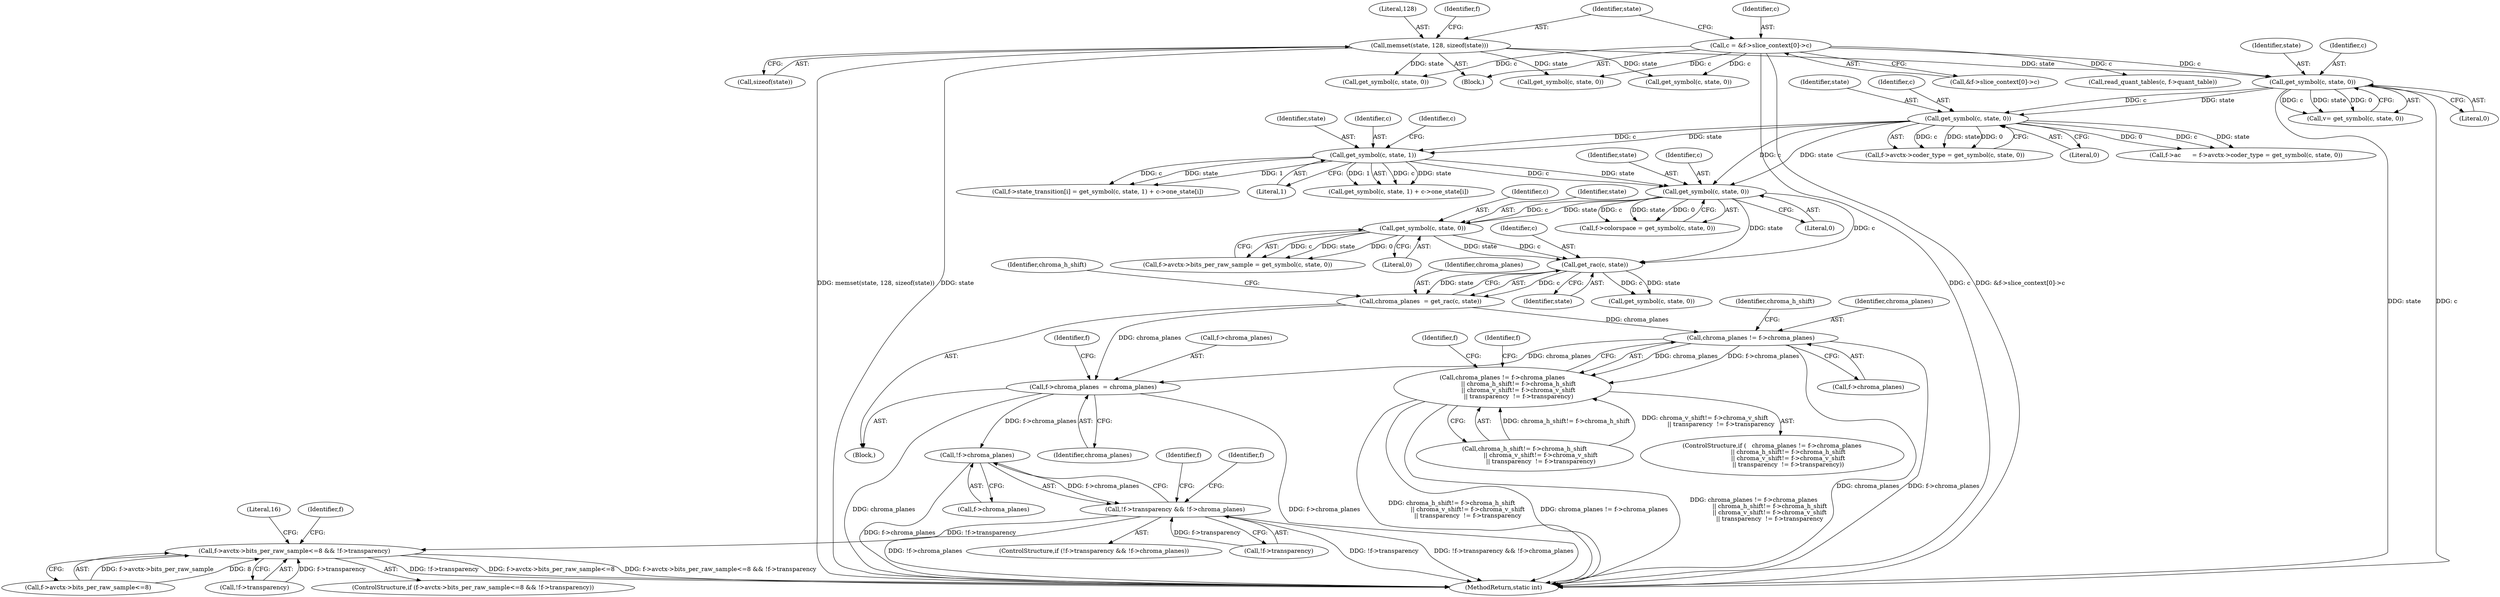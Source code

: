 digraph "0_FFmpeg_b05cd1ea7e45a836f7f6071a716c38bb30326e0f@pointer" {
"1000264" [label="(Call,chroma_planes != f->chroma_planes)"];
"1000235" [label="(Call,chroma_planes  = get_rac(c, state))"];
"1000237" [label="(Call,get_rac(c, state))"];
"1000215" [label="(Call,get_symbol(c, state, 0))"];
"1000202" [label="(Call,get_symbol(c, state, 1))"];
"1000175" [label="(Call,get_symbol(c, state, 0))"];
"1000142" [label="(Call,get_symbol(c, state, 0))"];
"1000113" [label="(Call,c = &f->slice_context[0]->c)"];
"1000123" [label="(Call,memset(state, 128, sizeof(state)))"];
"1000231" [label="(Call,get_symbol(c, state, 0))"];
"1000263" [label="(Call,chroma_planes != f->chroma_planes\n                 || chroma_h_shift!= f->chroma_h_shift\n                 || chroma_v_shift!= f->chroma_v_shift\n                 || transparency  != f->transparency)"];
"1000295" [label="(Call,f->chroma_planes  = chroma_planes)"];
"1000337" [label="(Call,!f->chroma_planes)"];
"1000332" [label="(Call,!f->transparency && !f->chroma_planes)"];
"1000367" [label="(Call,f->avctx->bits_per_raw_sample<=8 && !f->transparency)"];
"1000204" [label="(Identifier,state)"];
"1000143" [label="(Identifier,c)"];
"1000299" [label="(Identifier,chroma_planes)"];
"1000124" [label="(Identifier,state)"];
"1000177" [label="(Identifier,state)"];
"1000241" [label="(Identifier,chroma_h_shift)"];
"1000338" [label="(Call,f->chroma_planes)"];
"1000289" [label="(Identifier,f)"];
"1000239" [label="(Identifier,state)"];
"1000114" [label="(Identifier,c)"];
"1000265" [label="(Identifier,chroma_planes)"];
"1000366" [label="(ControlStructure,if (f->avctx->bits_per_raw_sample<=8 && !f->transparency))"];
"1000461" [label="(Identifier,f)"];
"1000218" [label="(Literal,0)"];
"1000134" [label="(Block,)"];
"1000123" [label="(Call,memset(state, 128, sizeof(state)))"];
"1001201" [label="(Call,get_symbol(c, state, 0))"];
"1000367" [label="(Call,f->avctx->bits_per_raw_sample<=8 && !f->transparency)"];
"1000295" [label="(Call,f->chroma_planes  = chroma_planes)"];
"1000203" [label="(Identifier,c)"];
"1000264" [label="(Call,chroma_planes != f->chroma_planes)"];
"1000195" [label="(Call,f->state_transition[i] = get_symbol(c, state, 1) + c->one_state[i])"];
"1000125" [label="(Literal,128)"];
"1000296" [label="(Call,f->chroma_planes)"];
"1000115" [label="(Call,&f->slice_context[0]->c)"];
"1000368" [label="(Call,f->avctx->bits_per_raw_sample<=8)"];
"1000383" [label="(Literal,16)"];
"1000333" [label="(Call,!f->transparency)"];
"1000337" [label="(Call,!f->chroma_planes)"];
"1000142" [label="(Call,get_symbol(c, state, 0))"];
"1000140" [label="(Call,v= get_symbol(c, state, 0))"];
"1000269" [label="(Call,chroma_h_shift!= f->chroma_h_shift\n                 || chroma_v_shift!= f->chroma_v_shift\n                 || transparency  != f->transparency)"];
"1000266" [label="(Call,f->chroma_planes)"];
"1000211" [label="(Call,f->colorspace = get_symbol(c, state, 0))"];
"1000217" [label="(Identifier,state)"];
"1000145" [label="(Literal,0)"];
"1000868" [label="(Call,get_symbol(c, state, 0))"];
"1000234" [label="(Literal,0)"];
"1000178" [label="(Literal,0)"];
"1001295" [label="(MethodReturn,static int)"];
"1000144" [label="(Identifier,state)"];
"1000205" [label="(Literal,1)"];
"1000126" [label="(Call,sizeof(state))"];
"1000236" [label="(Identifier,chroma_planes)"];
"1000201" [label="(Call,get_symbol(c, state, 1) + c->one_state[i])"];
"1000302" [label="(Identifier,f)"];
"1000176" [label="(Identifier,c)"];
"1000375" [label="(Call,!f->transparency)"];
"1000233" [label="(Identifier,state)"];
"1000235" [label="(Call,chroma_planes  = get_rac(c, state))"];
"1000231" [label="(Call,get_symbol(c, state, 0))"];
"1000332" [label="(Call,!f->transparency && !f->chroma_planes)"];
"1000242" [label="(Call,get_symbol(c, state, 0))"];
"1000215" [label="(Call,get_symbol(c, state, 0))"];
"1000237" [label="(Call,get_rac(c, state))"];
"1000175" [label="(Call,get_symbol(c, state, 0))"];
"1000331" [label="(ControlStructure,if (!f->transparency && !f->chroma_planes))"];
"1000346" [label="(Identifier,f)"];
"1000371" [label="(Identifier,f)"];
"1000271" [label="(Identifier,chroma_h_shift)"];
"1000238" [label="(Identifier,c)"];
"1000113" [label="(Call,c = &f->slice_context[0]->c)"];
"1000297" [label="(Identifier,f)"];
"1000232" [label="(Identifier,c)"];
"1000225" [label="(Call,f->avctx->bits_per_raw_sample = get_symbol(c, state, 0))"];
"1000208" [label="(Identifier,c)"];
"1000216" [label="(Identifier,c)"];
"1000838" [label="(Call,read_quant_tables(c, f->quant_table))"];
"1000262" [label="(ControlStructure,if (   chroma_planes != f->chroma_planes\n                 || chroma_h_shift!= f->chroma_h_shift\n                 || chroma_v_shift!= f->chroma_v_shift\n                 || transparency  != f->transparency))"];
"1000202" [label="(Call,get_symbol(c, state, 1))"];
"1000131" [label="(Identifier,f)"];
"1000104" [label="(Block,)"];
"1000165" [label="(Call,f->ac      = f->avctx->coder_type = get_symbol(c, state, 0))"];
"1000169" [label="(Call,f->avctx->coder_type = get_symbol(c, state, 0))"];
"1001016" [label="(Call,get_symbol(c, state, 0))"];
"1000263" [label="(Call,chroma_planes != f->chroma_planes\n                 || chroma_h_shift!= f->chroma_h_shift\n                 || chroma_v_shift!= f->chroma_v_shift\n                 || transparency  != f->transparency)"];
"1000264" -> "1000263"  [label="AST: "];
"1000264" -> "1000266"  [label="CFG: "];
"1000265" -> "1000264"  [label="AST: "];
"1000266" -> "1000264"  [label="AST: "];
"1000271" -> "1000264"  [label="CFG: "];
"1000263" -> "1000264"  [label="CFG: "];
"1000264" -> "1001295"  [label="DDG: chroma_planes"];
"1000264" -> "1001295"  [label="DDG: f->chroma_planes"];
"1000264" -> "1000263"  [label="DDG: chroma_planes"];
"1000264" -> "1000263"  [label="DDG: f->chroma_planes"];
"1000235" -> "1000264"  [label="DDG: chroma_planes"];
"1000264" -> "1000295"  [label="DDG: chroma_planes"];
"1000235" -> "1000134"  [label="AST: "];
"1000235" -> "1000237"  [label="CFG: "];
"1000236" -> "1000235"  [label="AST: "];
"1000237" -> "1000235"  [label="AST: "];
"1000241" -> "1000235"  [label="CFG: "];
"1000237" -> "1000235"  [label="DDG: c"];
"1000237" -> "1000235"  [label="DDG: state"];
"1000235" -> "1000295"  [label="DDG: chroma_planes"];
"1000237" -> "1000239"  [label="CFG: "];
"1000238" -> "1000237"  [label="AST: "];
"1000239" -> "1000237"  [label="AST: "];
"1000215" -> "1000237"  [label="DDG: c"];
"1000215" -> "1000237"  [label="DDG: state"];
"1000231" -> "1000237"  [label="DDG: c"];
"1000231" -> "1000237"  [label="DDG: state"];
"1000237" -> "1000242"  [label="DDG: c"];
"1000237" -> "1000242"  [label="DDG: state"];
"1000215" -> "1000211"  [label="AST: "];
"1000215" -> "1000218"  [label="CFG: "];
"1000216" -> "1000215"  [label="AST: "];
"1000217" -> "1000215"  [label="AST: "];
"1000218" -> "1000215"  [label="AST: "];
"1000211" -> "1000215"  [label="CFG: "];
"1000215" -> "1000211"  [label="DDG: c"];
"1000215" -> "1000211"  [label="DDG: state"];
"1000215" -> "1000211"  [label="DDG: 0"];
"1000202" -> "1000215"  [label="DDG: c"];
"1000202" -> "1000215"  [label="DDG: state"];
"1000175" -> "1000215"  [label="DDG: c"];
"1000175" -> "1000215"  [label="DDG: state"];
"1000215" -> "1000231"  [label="DDG: c"];
"1000215" -> "1000231"  [label="DDG: state"];
"1000202" -> "1000201"  [label="AST: "];
"1000202" -> "1000205"  [label="CFG: "];
"1000203" -> "1000202"  [label="AST: "];
"1000204" -> "1000202"  [label="AST: "];
"1000205" -> "1000202"  [label="AST: "];
"1000208" -> "1000202"  [label="CFG: "];
"1000202" -> "1000195"  [label="DDG: c"];
"1000202" -> "1000195"  [label="DDG: state"];
"1000202" -> "1000195"  [label="DDG: 1"];
"1000202" -> "1000201"  [label="DDG: c"];
"1000202" -> "1000201"  [label="DDG: state"];
"1000202" -> "1000201"  [label="DDG: 1"];
"1000175" -> "1000202"  [label="DDG: c"];
"1000175" -> "1000202"  [label="DDG: state"];
"1000175" -> "1000169"  [label="AST: "];
"1000175" -> "1000178"  [label="CFG: "];
"1000176" -> "1000175"  [label="AST: "];
"1000177" -> "1000175"  [label="AST: "];
"1000178" -> "1000175"  [label="AST: "];
"1000169" -> "1000175"  [label="CFG: "];
"1000175" -> "1000165"  [label="DDG: c"];
"1000175" -> "1000165"  [label="DDG: state"];
"1000175" -> "1000165"  [label="DDG: 0"];
"1000175" -> "1000169"  [label="DDG: c"];
"1000175" -> "1000169"  [label="DDG: state"];
"1000175" -> "1000169"  [label="DDG: 0"];
"1000142" -> "1000175"  [label="DDG: c"];
"1000142" -> "1000175"  [label="DDG: state"];
"1000142" -> "1000140"  [label="AST: "];
"1000142" -> "1000145"  [label="CFG: "];
"1000143" -> "1000142"  [label="AST: "];
"1000144" -> "1000142"  [label="AST: "];
"1000145" -> "1000142"  [label="AST: "];
"1000140" -> "1000142"  [label="CFG: "];
"1000142" -> "1001295"  [label="DDG: state"];
"1000142" -> "1001295"  [label="DDG: c"];
"1000142" -> "1000140"  [label="DDG: c"];
"1000142" -> "1000140"  [label="DDG: state"];
"1000142" -> "1000140"  [label="DDG: 0"];
"1000113" -> "1000142"  [label="DDG: c"];
"1000123" -> "1000142"  [label="DDG: state"];
"1000113" -> "1000104"  [label="AST: "];
"1000113" -> "1000115"  [label="CFG: "];
"1000114" -> "1000113"  [label="AST: "];
"1000115" -> "1000113"  [label="AST: "];
"1000124" -> "1000113"  [label="CFG: "];
"1000113" -> "1001295"  [label="DDG: c"];
"1000113" -> "1001295"  [label="DDG: &f->slice_context[0]->c"];
"1000113" -> "1000838"  [label="DDG: c"];
"1000113" -> "1000868"  [label="DDG: c"];
"1000113" -> "1001016"  [label="DDG: c"];
"1000113" -> "1001201"  [label="DDG: c"];
"1000123" -> "1000104"  [label="AST: "];
"1000123" -> "1000126"  [label="CFG: "];
"1000124" -> "1000123"  [label="AST: "];
"1000125" -> "1000123"  [label="AST: "];
"1000126" -> "1000123"  [label="AST: "];
"1000131" -> "1000123"  [label="CFG: "];
"1000123" -> "1001295"  [label="DDG: memset(state, 128, sizeof(state))"];
"1000123" -> "1001295"  [label="DDG: state"];
"1000123" -> "1000868"  [label="DDG: state"];
"1000123" -> "1001016"  [label="DDG: state"];
"1000123" -> "1001201"  [label="DDG: state"];
"1000231" -> "1000225"  [label="AST: "];
"1000231" -> "1000234"  [label="CFG: "];
"1000232" -> "1000231"  [label="AST: "];
"1000233" -> "1000231"  [label="AST: "];
"1000234" -> "1000231"  [label="AST: "];
"1000225" -> "1000231"  [label="CFG: "];
"1000231" -> "1000225"  [label="DDG: c"];
"1000231" -> "1000225"  [label="DDG: state"];
"1000231" -> "1000225"  [label="DDG: 0"];
"1000263" -> "1000262"  [label="AST: "];
"1000263" -> "1000269"  [label="CFG: "];
"1000269" -> "1000263"  [label="AST: "];
"1000289" -> "1000263"  [label="CFG: "];
"1000297" -> "1000263"  [label="CFG: "];
"1000263" -> "1001295"  [label="DDG: chroma_h_shift!= f->chroma_h_shift\n                 || chroma_v_shift!= f->chroma_v_shift\n                 || transparency  != f->transparency"];
"1000263" -> "1001295"  [label="DDG: chroma_planes != f->chroma_planes"];
"1000263" -> "1001295"  [label="DDG: chroma_planes != f->chroma_planes\n                 || chroma_h_shift!= f->chroma_h_shift\n                 || chroma_v_shift!= f->chroma_v_shift\n                 || transparency  != f->transparency"];
"1000269" -> "1000263"  [label="DDG: chroma_h_shift!= f->chroma_h_shift"];
"1000269" -> "1000263"  [label="DDG: chroma_v_shift!= f->chroma_v_shift\n                 || transparency  != f->transparency"];
"1000295" -> "1000134"  [label="AST: "];
"1000295" -> "1000299"  [label="CFG: "];
"1000296" -> "1000295"  [label="AST: "];
"1000299" -> "1000295"  [label="AST: "];
"1000302" -> "1000295"  [label="CFG: "];
"1000295" -> "1001295"  [label="DDG: f->chroma_planes"];
"1000295" -> "1001295"  [label="DDG: chroma_planes"];
"1000295" -> "1000337"  [label="DDG: f->chroma_planes"];
"1000337" -> "1000332"  [label="AST: "];
"1000337" -> "1000338"  [label="CFG: "];
"1000338" -> "1000337"  [label="AST: "];
"1000332" -> "1000337"  [label="CFG: "];
"1000337" -> "1001295"  [label="DDG: f->chroma_planes"];
"1000337" -> "1000332"  [label="DDG: f->chroma_planes"];
"1000332" -> "1000331"  [label="AST: "];
"1000332" -> "1000333"  [label="CFG: "];
"1000333" -> "1000332"  [label="AST: "];
"1000346" -> "1000332"  [label="CFG: "];
"1000371" -> "1000332"  [label="CFG: "];
"1000332" -> "1001295"  [label="DDG: !f->transparency"];
"1000332" -> "1001295"  [label="DDG: !f->transparency && !f->chroma_planes"];
"1000332" -> "1001295"  [label="DDG: !f->chroma_planes"];
"1000333" -> "1000332"  [label="DDG: f->transparency"];
"1000332" -> "1000367"  [label="DDG: !f->transparency"];
"1000367" -> "1000366"  [label="AST: "];
"1000367" -> "1000368"  [label="CFG: "];
"1000367" -> "1000375"  [label="CFG: "];
"1000368" -> "1000367"  [label="AST: "];
"1000375" -> "1000367"  [label="AST: "];
"1000383" -> "1000367"  [label="CFG: "];
"1000461" -> "1000367"  [label="CFG: "];
"1000367" -> "1001295"  [label="DDG: !f->transparency"];
"1000367" -> "1001295"  [label="DDG: f->avctx->bits_per_raw_sample<=8"];
"1000367" -> "1001295"  [label="DDG: f->avctx->bits_per_raw_sample<=8 && !f->transparency"];
"1000368" -> "1000367"  [label="DDG: f->avctx->bits_per_raw_sample"];
"1000368" -> "1000367"  [label="DDG: 8"];
"1000375" -> "1000367"  [label="DDG: f->transparency"];
}
